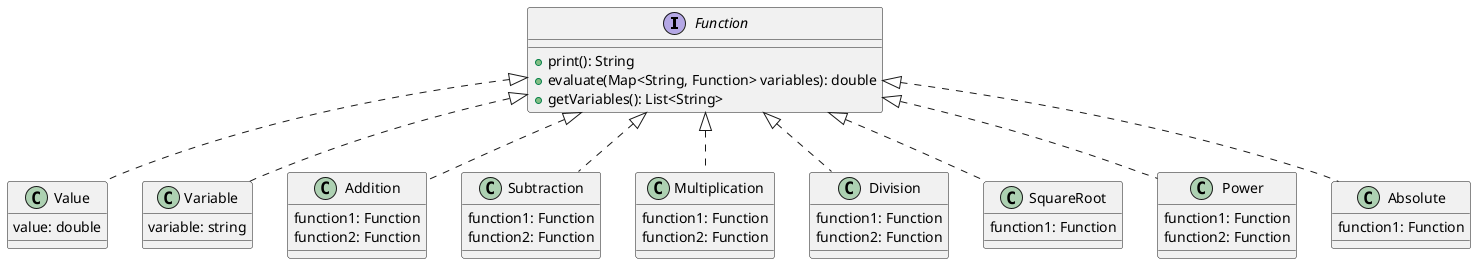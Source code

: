 @startuml
interface Function {
    + print(): String
    + evaluate(Map<String, Function> variables): double
    + getVariables(): List<String>
}

class Value implements Function{
    value: double
}

class Variable implements Function{
    variable: string
}

class Addition implements Function{
    function1: Function
    function2: Function
}

class Subtraction implements Function{
    function1: Function
    function2: Function
}

class Multiplication implements Function{
    function1: Function
    function2: Function
}

class Division implements Function{
    function1: Function
    function2: Function
}

class SquareRoot implements Function{
    function1: Function
}

class Power implements Function{
    function1: Function
    function2: Function
}

class Absolute implements Function{
    function1: Function
}


@enduml

class Negate implements Function{
       value: Function
   }